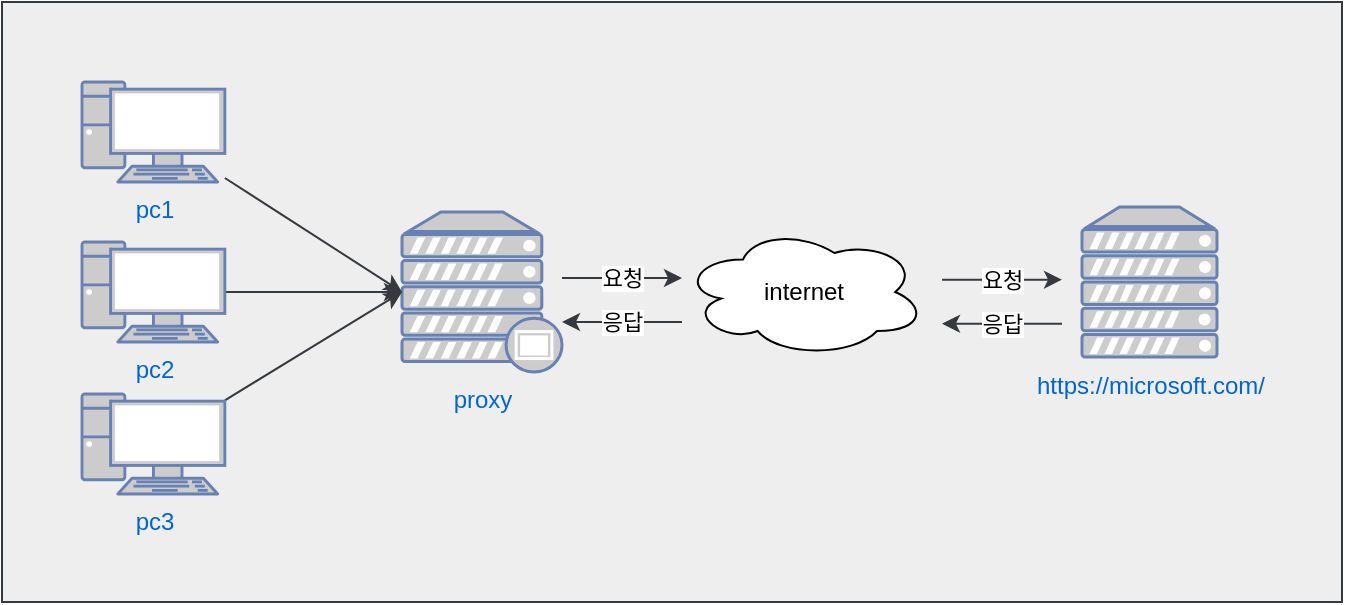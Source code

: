 <mxfile>
    <diagram id="dD8qFBslhcUz_3vVJVan" name="Page-1">
        <mxGraphModel dx="1102" dy="548" grid="1" gridSize="10" guides="1" tooltips="1" connect="1" arrows="1" fold="1" page="1" pageScale="1" pageWidth="850" pageHeight="1100" math="0" shadow="0">
            <root>
                <mxCell id="0"/>
                <mxCell id="1" parent="0"/>
                <mxCell id="14" value="" style="rounded=0;whiteSpace=wrap;html=1;fillColor=#eeeeee;strokeColor=#36393d;" vertex="1" parent="1">
                    <mxGeometry x="75.71" y="150" width="274.29" height="260" as="geometry"/>
                </mxCell>
                <mxCell id="19" value="" style="rounded=0;whiteSpace=wrap;html=1;fillColor=#eeeeee;strokeColor=#36393d;" vertex="1" parent="1">
                    <mxGeometry x="60" y="130" width="670" height="300" as="geometry"/>
                </mxCell>
                <mxCell id="16" value="응답" style="edgeStyle=none;html=1;fillColor=#eeeeee;strokeColor=#36393d;" edge="1" parent="1">
                    <mxGeometry relative="1" as="geometry">
                        <mxPoint x="400" y="290" as="sourcePoint"/>
                        <mxPoint x="340.0" y="290" as="targetPoint"/>
                    </mxGeometry>
                </mxCell>
                <mxCell id="2" value="internet" style="ellipse;shape=cloud;whiteSpace=wrap;html=1;" vertex="1" parent="1">
                    <mxGeometry x="400" y="242.5" width="121.88" height="65" as="geometry"/>
                </mxCell>
                <mxCell id="15" value="요청" style="edgeStyle=none;html=1;fillColor=#eeeeee;strokeColor=#36393d;" edge="1" parent="1">
                    <mxGeometry relative="1" as="geometry">
                        <mxPoint x="340" y="268" as="sourcePoint"/>
                        <mxPoint x="400.0" y="268" as="targetPoint"/>
                    </mxGeometry>
                </mxCell>
                <mxCell id="3" value="proxy" style="fontColor=#0066CC;verticalAlign=top;verticalLabelPosition=bottom;labelPosition=center;align=center;html=1;outlineConnect=0;fillColor=#CCCCCC;strokeColor=#6881B3;gradientColor=none;gradientDirection=north;strokeWidth=2;shape=mxgraph.networks.proxy_server;" vertex="1" parent="1">
                    <mxGeometry x="260" y="235" width="80" height="80" as="geometry"/>
                </mxCell>
                <mxCell id="8" value="" style="edgeStyle=none;html=1;entryX=0;entryY=0.5;entryDx=0;entryDy=0;entryPerimeter=0;fillColor=#eeeeee;strokeColor=#36393d;" edge="1" parent="1" source="4" target="3">
                    <mxGeometry relative="1" as="geometry">
                        <mxPoint x="287.145" y="195" as="targetPoint"/>
                    </mxGeometry>
                </mxCell>
                <mxCell id="4" value="pc1" style="fontColor=#0066CC;verticalAlign=top;verticalLabelPosition=bottom;labelPosition=center;align=center;html=1;outlineConnect=0;fillColor=#CCCCCC;strokeColor=#6881B3;gradientColor=none;gradientDirection=north;strokeWidth=2;shape=mxgraph.networks.pc;" vertex="1" parent="1">
                    <mxGeometry x="100" y="170" width="71.43" height="50" as="geometry"/>
                </mxCell>
                <mxCell id="9" value="" style="edgeStyle=none;html=1;fillColor=#eeeeee;strokeColor=#36393d;" edge="1" parent="1" source="5" target="3">
                    <mxGeometry relative="1" as="geometry"/>
                </mxCell>
                <mxCell id="5" value="pc2" style="fontColor=#0066CC;verticalAlign=top;verticalLabelPosition=bottom;labelPosition=center;align=center;html=1;outlineConnect=0;fillColor=#CCCCCC;strokeColor=#6881B3;gradientColor=none;gradientDirection=north;strokeWidth=2;shape=mxgraph.networks.pc;" vertex="1" parent="1">
                    <mxGeometry x="100" y="250" width="71.43" height="50" as="geometry"/>
                </mxCell>
                <mxCell id="10" value="" style="edgeStyle=none;html=1;entryX=0;entryY=0.5;entryDx=0;entryDy=0;entryPerimeter=0;fillColor=#eeeeee;strokeColor=#36393d;" edge="1" parent="1" source="6" target="3">
                    <mxGeometry relative="1" as="geometry"/>
                </mxCell>
                <mxCell id="6" value="pc3" style="fontColor=#0066CC;verticalAlign=top;verticalLabelPosition=bottom;labelPosition=center;align=center;html=1;outlineConnect=0;fillColor=#CCCCCC;strokeColor=#6881B3;gradientColor=none;gradientDirection=north;strokeWidth=2;shape=mxgraph.networks.pc;" vertex="1" parent="1">
                    <mxGeometry x="100" y="326" width="71.43" height="50" as="geometry"/>
                </mxCell>
                <mxCell id="13" value="https://microsoft.com/" style="fontColor=#0066CC;verticalAlign=top;verticalLabelPosition=bottom;labelPosition=center;align=center;html=1;outlineConnect=0;fillColor=#CCCCCC;strokeColor=#6881B3;gradientColor=none;gradientDirection=north;strokeWidth=2;shape=mxgraph.networks.server;" vertex="1" parent="1">
                    <mxGeometry x="600" y="232.5" width="67.5" height="75" as="geometry"/>
                </mxCell>
                <mxCell id="17" value="응답" style="edgeStyle=none;html=1;fillColor=#eeeeee;strokeColor=#36393d;" edge="1" parent="1">
                    <mxGeometry relative="1" as="geometry">
                        <mxPoint x="590" y="290.83" as="sourcePoint"/>
                        <mxPoint x="530.0" y="290.83" as="targetPoint"/>
                    </mxGeometry>
                </mxCell>
                <mxCell id="18" value="요청" style="edgeStyle=none;html=1;fillColor=#eeeeee;strokeColor=#36393d;" edge="1" parent="1">
                    <mxGeometry relative="1" as="geometry">
                        <mxPoint x="530" y="268.83" as="sourcePoint"/>
                        <mxPoint x="590.0" y="268.83" as="targetPoint"/>
                    </mxGeometry>
                </mxCell>
            </root>
        </mxGraphModel>
    </diagram>
</mxfile>